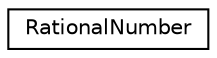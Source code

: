 digraph "Graphical Class Hierarchy"
{
 // LATEX_PDF_SIZE
  edge [fontname="Helvetica",fontsize="10",labelfontname="Helvetica",labelfontsize="10"];
  node [fontname="Helvetica",fontsize="10",shape=record];
  rankdir="LR";
  Node0 [label="RationalNumber",height=0.2,width=0.4,color="black", fillcolor="white", style="filled",URL="$classRationalNumber.html",tooltip=" "];
}
